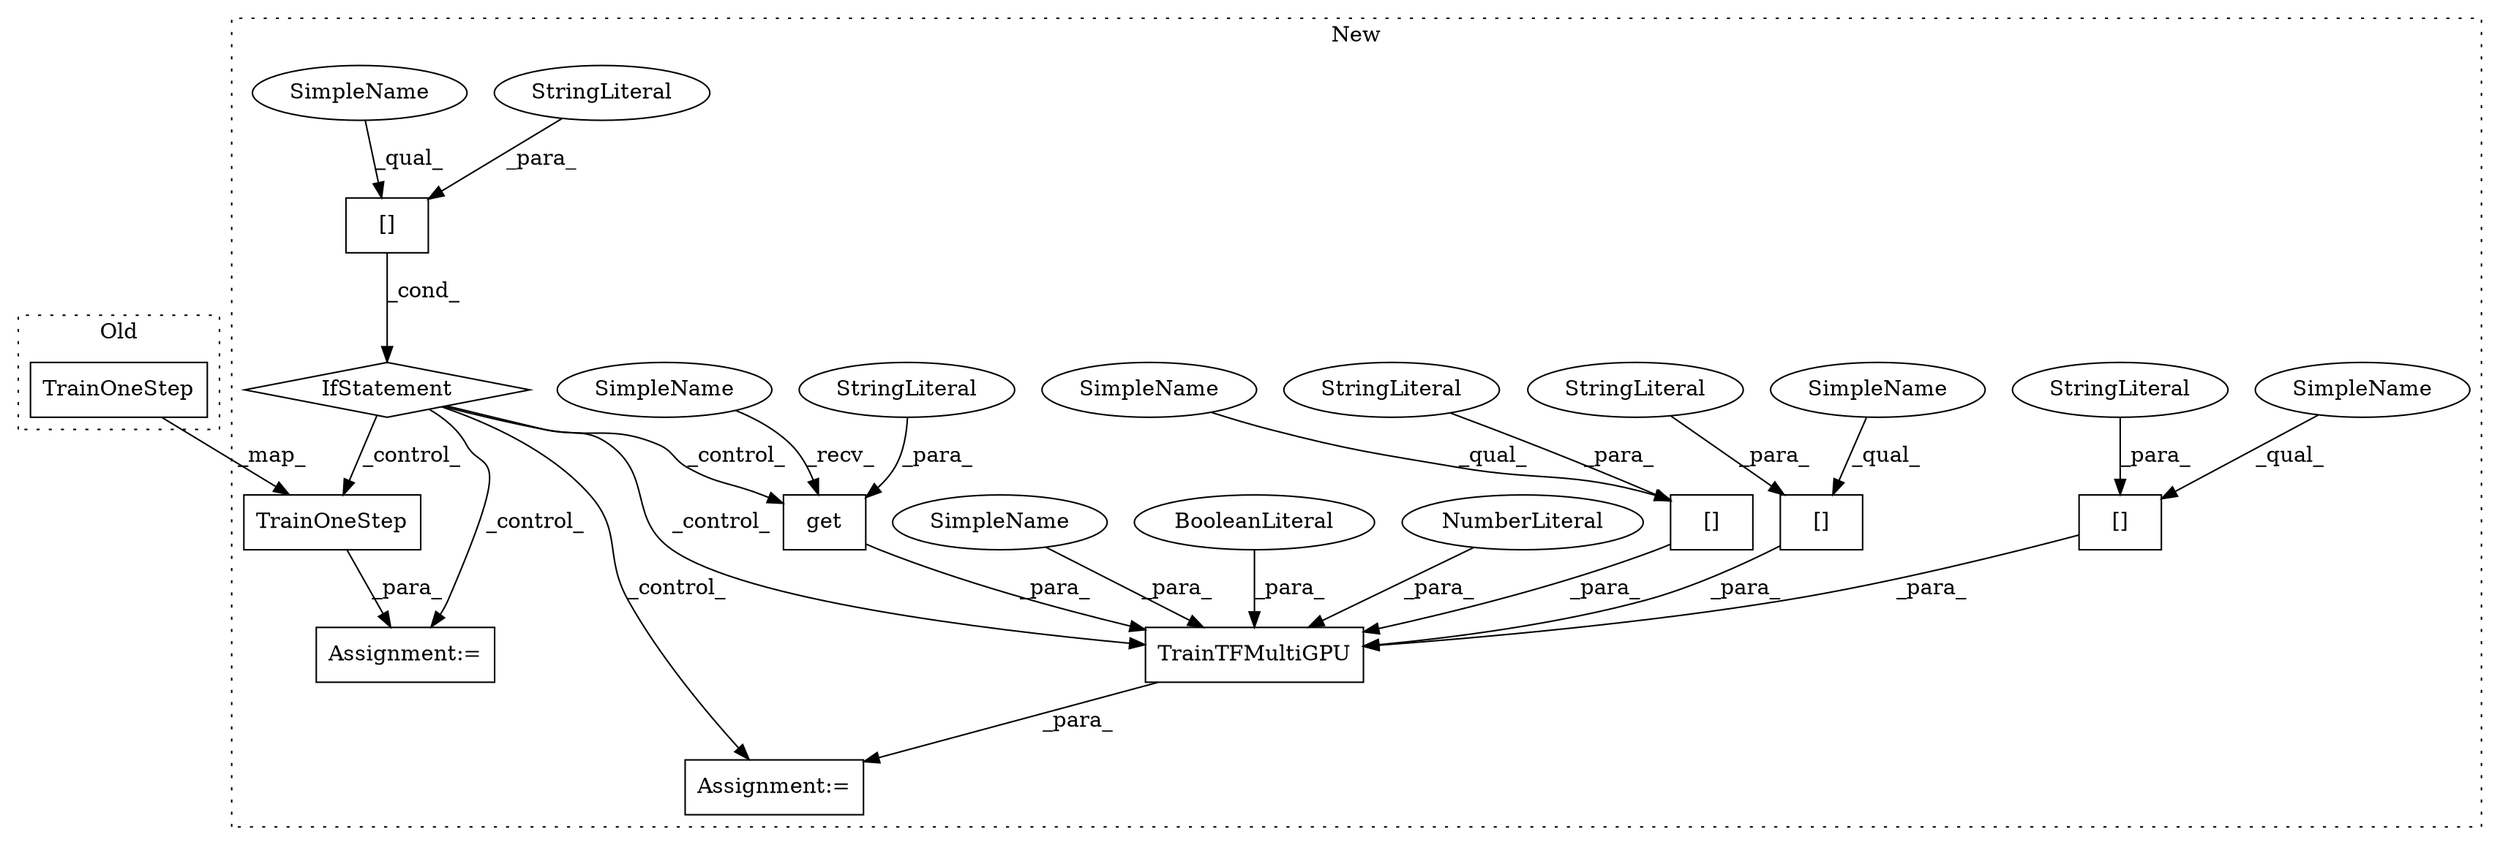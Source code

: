 digraph G {
subgraph cluster0 {
1 [label="TrainOneStep" a="32" s="2252,2272" l="13,1" shape="box"];
label = "Old";
style="dotted";
}
subgraph cluster1 {
2 [label="TrainOneStep" a="32" s="2352,2372" l="13,1" shape="box"];
3 [label="[]" a="2" s="2302,2327" l="7,1" shape="box"];
4 [label="TrainTFMultiGPU" a="32" s="2409,2530" l="16,1" shape="box"];
5 [label="[]" a="2" s="2486,2505" l="7,1" shape="box"];
6 [label="NumberLiteral" a="34" s="2460" l="1" shape="ellipse"];
7 [label="[]" a="2" s="2462,2479" l="7,1" shape="box"];
8 [label="get" a="32" s="2514,2529" l="4,1" shape="box"];
9 [label="[]" a="2" s="2433,2458" l="7,1" shape="box"];
10 [label="IfStatement" a="25" s="2298,2328" l="4,2" shape="diamond"];
11 [label="BooleanLiteral" a="9" s="2481" l="4" shape="ellipse"];
12 [label="StringLiteral" a="45" s="2309" l="18" shape="ellipse"];
13 [label="Assignment:=" a="7" s="2408" l="1" shape="box"];
14 [label="StringLiteral" a="45" s="2518" l="11" shape="ellipse"];
15 [label="StringLiteral" a="45" s="2440" l="18" shape="ellipse"];
16 [label="StringLiteral" a="45" s="2493" l="12" shape="ellipse"];
17 [label="Assignment:=" a="7" s="2351" l="1" shape="box"];
18 [label="StringLiteral" a="45" s="2469" l="10" shape="ellipse"];
19 [label="SimpleName" a="42" s="2425" l="7" shape="ellipse"];
20 [label="SimpleName" a="42" s="2433" l="6" shape="ellipse"];
21 [label="SimpleName" a="42" s="2507" l="6" shape="ellipse"];
22 [label="SimpleName" a="42" s="2302" l="6" shape="ellipse"];
23 [label="SimpleName" a="42" s="2486" l="6" shape="ellipse"];
24 [label="SimpleName" a="42" s="2462" l="6" shape="ellipse"];
label = "New";
style="dotted";
}
1 -> 2 [label="_map_"];
2 -> 17 [label="_para_"];
3 -> 10 [label="_cond_"];
4 -> 13 [label="_para_"];
5 -> 4 [label="_para_"];
6 -> 4 [label="_para_"];
7 -> 4 [label="_para_"];
8 -> 4 [label="_para_"];
9 -> 4 [label="_para_"];
10 -> 8 [label="_control_"];
10 -> 4 [label="_control_"];
10 -> 17 [label="_control_"];
10 -> 2 [label="_control_"];
10 -> 13 [label="_control_"];
11 -> 4 [label="_para_"];
12 -> 3 [label="_para_"];
14 -> 8 [label="_para_"];
15 -> 9 [label="_para_"];
16 -> 5 [label="_para_"];
18 -> 7 [label="_para_"];
19 -> 4 [label="_para_"];
20 -> 9 [label="_qual_"];
21 -> 8 [label="_recv_"];
22 -> 3 [label="_qual_"];
23 -> 5 [label="_qual_"];
24 -> 7 [label="_qual_"];
}